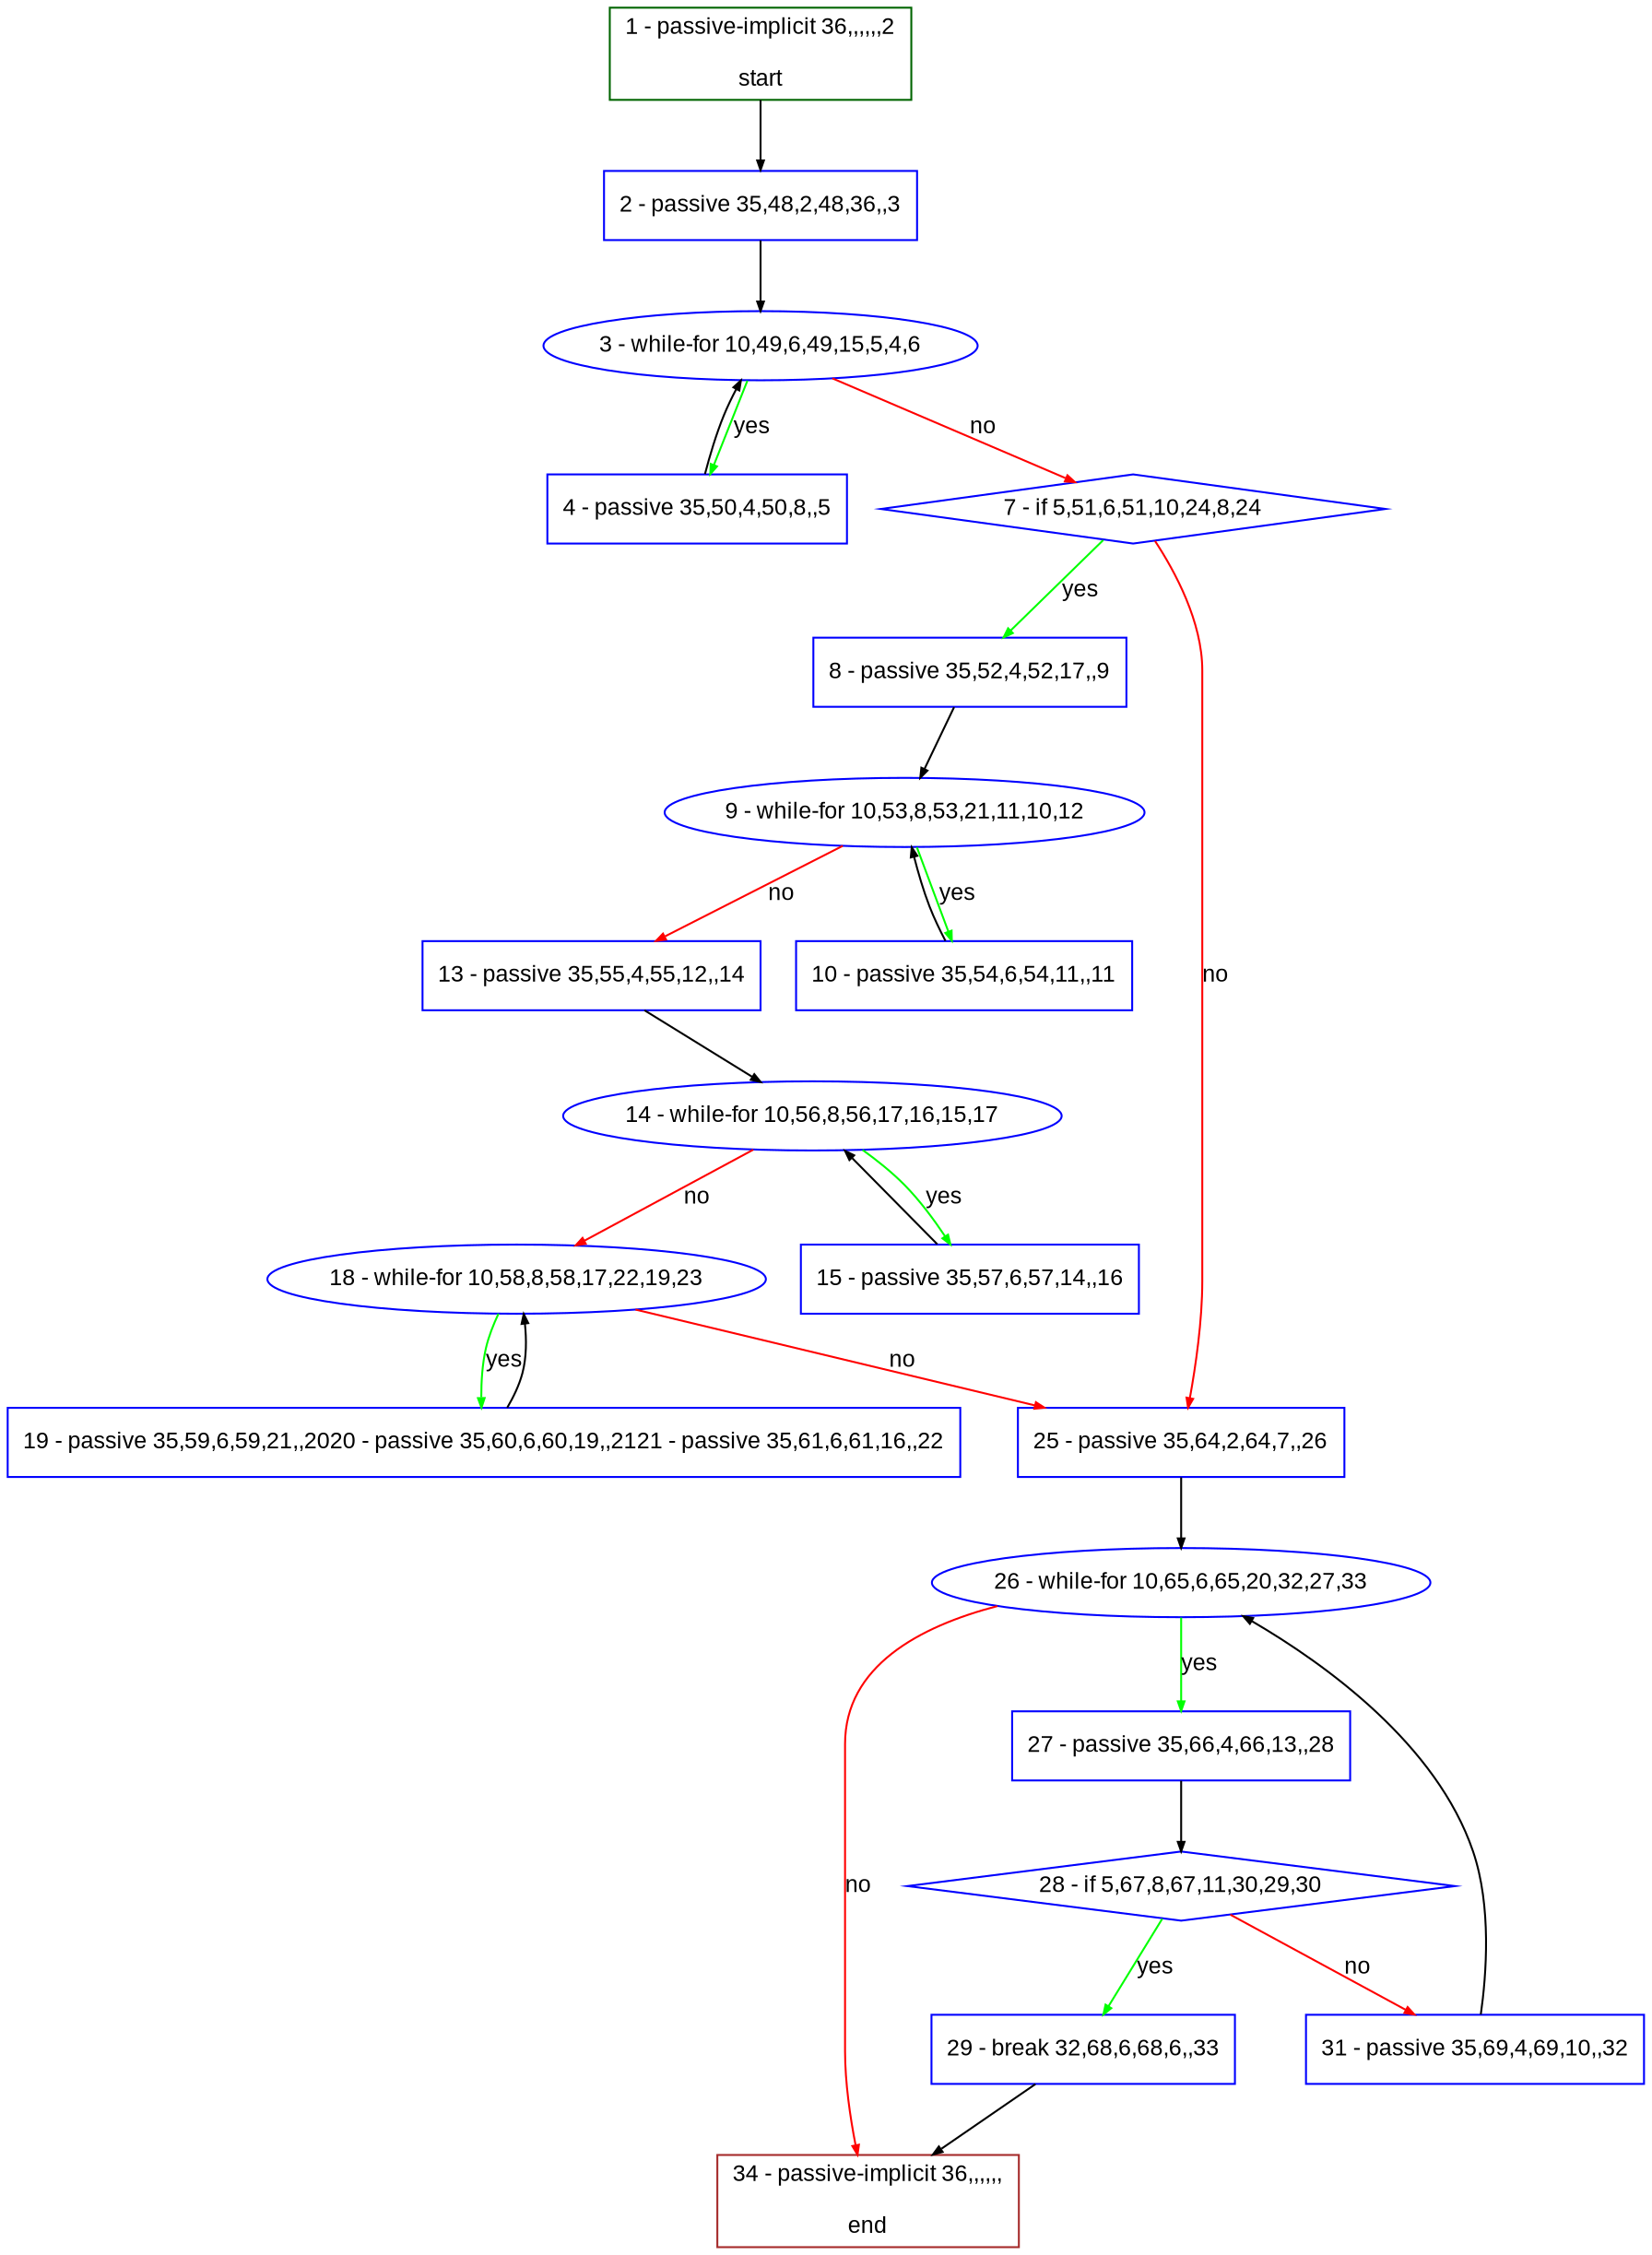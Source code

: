 digraph "" {
  graph [bgcolor="white", fillcolor="#FFFFCC", pack="true", packmode="clust", fontname="Arial", label="", fontsize="12", compound="true", style="rounded,filled"];
  node [node_initialized="no", fillcolor="white", fontname="Arial", label="", color="grey", fontsize="12", fixedsize="false", compound="true", shape="rectangle", style="filled"];
  edge [arrowtail="none", lhead="", fontcolor="black", fontname="Arial", label="", color="black", fontsize="12", arrowhead="normal", arrowsize="0.5", compound="true", ltail="", dir="forward"];
  __N1 [fillcolor="#ffffff", label="2 - passive 35,48,2,48,36,,3", color="#0000ff", shape="box", style="filled"];
  __N2 [fillcolor="#ffffff", label="1 - passive-implicit 36,,,,,,2\n\nstart", color="#006400", shape="box", style="filled"];
  __N3 [fillcolor="#ffffff", label="3 - while-for 10,49,6,49,15,5,4,6", color="#0000ff", shape="oval", style="filled"];
  __N4 [fillcolor="#ffffff", label="4 - passive 35,50,4,50,8,,5", color="#0000ff", shape="box", style="filled"];
  __N5 [fillcolor="#ffffff", label="7 - if 5,51,6,51,10,24,8,24", color="#0000ff", shape="diamond", style="filled"];
  __N6 [fillcolor="#ffffff", label="8 - passive 35,52,4,52,17,,9", color="#0000ff", shape="box", style="filled"];
  __N7 [fillcolor="#ffffff", label="25 - passive 35,64,2,64,7,,26", color="#0000ff", shape="box", style="filled"];
  __N8 [fillcolor="#ffffff", label="9 - while-for 10,53,8,53,21,11,10,12", color="#0000ff", shape="oval", style="filled"];
  __N9 [fillcolor="#ffffff", label="10 - passive 35,54,6,54,11,,11", color="#0000ff", shape="box", style="filled"];
  __N10 [fillcolor="#ffffff", label="13 - passive 35,55,4,55,12,,14", color="#0000ff", shape="box", style="filled"];
  __N11 [fillcolor="#ffffff", label="14 - while-for 10,56,8,56,17,16,15,17", color="#0000ff", shape="oval", style="filled"];
  __N12 [fillcolor="#ffffff", label="15 - passive 35,57,6,57,14,,16", color="#0000ff", shape="box", style="filled"];
  __N13 [fillcolor="#ffffff", label="18 - while-for 10,58,8,58,17,22,19,23", color="#0000ff", shape="oval", style="filled"];
  __N14 [fillcolor="#ffffff", label="19 - passive 35,59,6,59,21,,2020 - passive 35,60,6,60,19,,2121 - passive 35,61,6,61,16,,22", color="#0000ff", shape="box", style="filled"];
  __N15 [fillcolor="#ffffff", label="26 - while-for 10,65,6,65,20,32,27,33", color="#0000ff", shape="oval", style="filled"];
  __N16 [fillcolor="#ffffff", label="27 - passive 35,66,4,66,13,,28", color="#0000ff", shape="box", style="filled"];
  __N17 [fillcolor="#ffffff", label="34 - passive-implicit 36,,,,,,\n\nend", color="#a52a2a", shape="box", style="filled"];
  __N18 [fillcolor="#ffffff", label="28 - if 5,67,8,67,11,30,29,30", color="#0000ff", shape="diamond", style="filled"];
  __N19 [fillcolor="#ffffff", label="29 - break 32,68,6,68,6,,33", color="#0000ff", shape="box", style="filled"];
  __N20 [fillcolor="#ffffff", label="31 - passive 35,69,4,69,10,,32", color="#0000ff", shape="box", style="filled"];
  __N2 -> __N1 [arrowtail="none", color="#000000", label="", arrowhead="normal", dir="forward"];
  __N1 -> __N3 [arrowtail="none", color="#000000", label="", arrowhead="normal", dir="forward"];
  __N3 -> __N4 [arrowtail="none", color="#00ff00", label="yes", arrowhead="normal", dir="forward"];
  __N4 -> __N3 [arrowtail="none", color="#000000", label="", arrowhead="normal", dir="forward"];
  __N3 -> __N5 [arrowtail="none", color="#ff0000", label="no", arrowhead="normal", dir="forward"];
  __N5 -> __N6 [arrowtail="none", color="#00ff00", label="yes", arrowhead="normal", dir="forward"];
  __N5 -> __N7 [arrowtail="none", color="#ff0000", label="no", arrowhead="normal", dir="forward"];
  __N6 -> __N8 [arrowtail="none", color="#000000", label="", arrowhead="normal", dir="forward"];
  __N8 -> __N9 [arrowtail="none", color="#00ff00", label="yes", arrowhead="normal", dir="forward"];
  __N9 -> __N8 [arrowtail="none", color="#000000", label="", arrowhead="normal", dir="forward"];
  __N8 -> __N10 [arrowtail="none", color="#ff0000", label="no", arrowhead="normal", dir="forward"];
  __N10 -> __N11 [arrowtail="none", color="#000000", label="", arrowhead="normal", dir="forward"];
  __N11 -> __N12 [arrowtail="none", color="#00ff00", label="yes", arrowhead="normal", dir="forward"];
  __N12 -> __N11 [arrowtail="none", color="#000000", label="", arrowhead="normal", dir="forward"];
  __N11 -> __N13 [arrowtail="none", color="#ff0000", label="no", arrowhead="normal", dir="forward"];
  __N13 -> __N14 [arrowtail="none", color="#00ff00", label="yes", arrowhead="normal", dir="forward"];
  __N14 -> __N13 [arrowtail="none", color="#000000", label="", arrowhead="normal", dir="forward"];
  __N13 -> __N7 [arrowtail="none", color="#ff0000", label="no", arrowhead="normal", dir="forward"];
  __N7 -> __N15 [arrowtail="none", color="#000000", label="", arrowhead="normal", dir="forward"];
  __N15 -> __N16 [arrowtail="none", color="#00ff00", label="yes", arrowhead="normal", dir="forward"];
  __N15 -> __N17 [arrowtail="none", color="#ff0000", label="no", arrowhead="normal", dir="forward"];
  __N16 -> __N18 [arrowtail="none", color="#000000", label="", arrowhead="normal", dir="forward"];
  __N18 -> __N19 [arrowtail="none", color="#00ff00", label="yes", arrowhead="normal", dir="forward"];
  __N18 -> __N20 [arrowtail="none", color="#ff0000", label="no", arrowhead="normal", dir="forward"];
  __N19 -> __N17 [arrowtail="none", color="#000000", label="", arrowhead="normal", dir="forward"];
  __N20 -> __N15 [arrowtail="none", color="#000000", label="", arrowhead="normal", dir="forward"];
}
